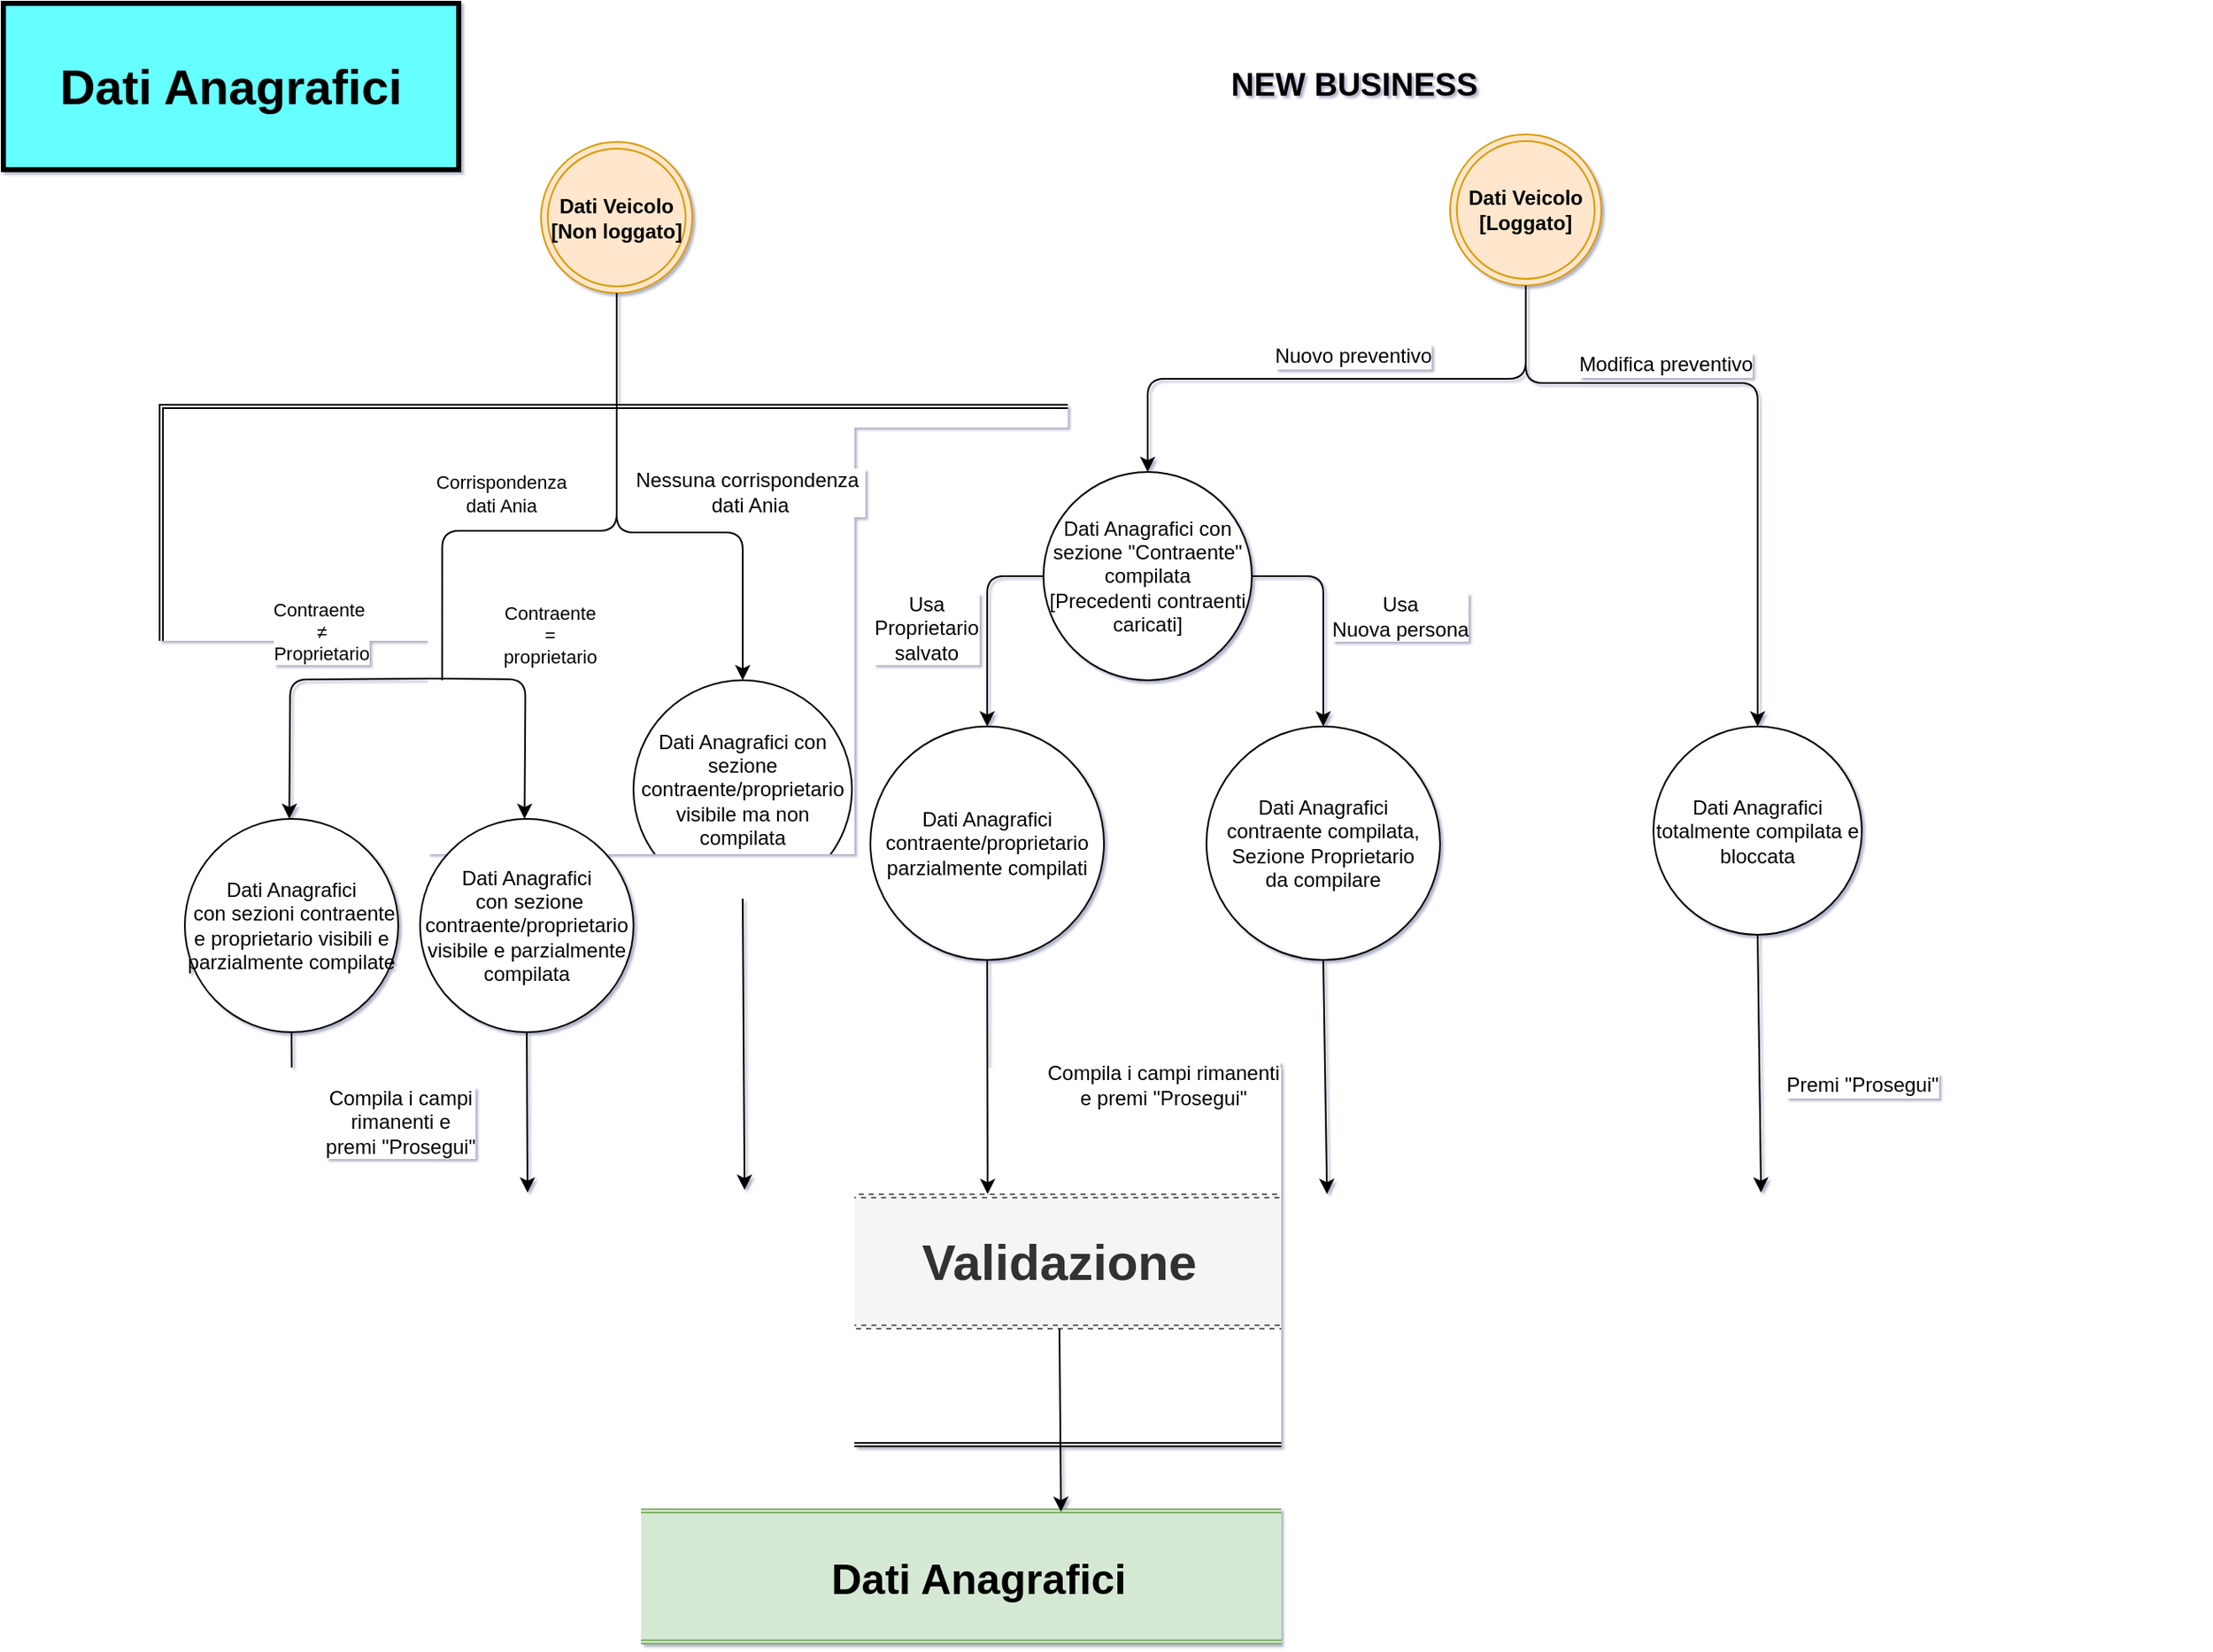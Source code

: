 <mxfile version="10.7.0" type="github"><diagram id="JJi0atK4ak9QtX_G3xx3" name="Page-1"><mxGraphModel dx="2568" dy="584" grid="0" gridSize="10" guides="1" tooltips="1" connect="1" arrows="1" fold="1" page="1" pageScale="1" pageWidth="1654" pageHeight="1169" background="none" math="0" shadow="1"><root><mxCell id="0"/><mxCell id="1" parent="0"/><mxCell id="fJAn6QZTrk5kd5fj208G-4" value="" style="shape=ext;double=1;rounded=0;whiteSpace=wrap;html=1;" parent="1" vertex="1"><mxGeometry x="-1520" y="254" width="1217" height="620" as="geometry"/></mxCell><mxCell id="fJAn6QZTrk5kd5fj208G-1" value="&lt;b&gt;Dati Veicolo&lt;br&gt;[Non loggato]&lt;/b&gt;&lt;br&gt;" style="ellipse;shape=doubleEllipse;whiteSpace=wrap;html=1;aspect=fixed;fillColor=#ffe6cc;strokeColor=#d79b00;" parent="1" vertex="1"><mxGeometry x="-1293" y="97.5" width="90" height="90" as="geometry"/></mxCell><mxCell id="cSpS1H4KltPHv6ZelQDa-8" value="&lt;b&gt;&lt;font style=&quot;font-size: 19px&quot;&gt;NEW BUSINESS&lt;/font&gt;&lt;/b&gt;" style="text;html=1;strokeColor=none;fillColor=none;align=center;verticalAlign=middle;whiteSpace=wrap;rounded=0;" parent="1" vertex="1"><mxGeometry x="-901.5" y="54" width="184" height="20" as="geometry"/></mxCell><mxCell id="cSpS1H4KltPHv6ZelQDa-27" value="&lt;b&gt;&lt;font style=&quot;font-size: 30px&quot;&gt;Validazione&lt;/font&gt;&lt;/b&gt;" style="shape=ext;double=1;rounded=1;whiteSpace=wrap;html=1;strokeColor=#666666;dashed=1;shadow=0;glass=0;comic=0;fillColor=#f5f5f5;fontColor=#333333;" parent="1" vertex="1"><mxGeometry x="-1470" y="724" width="971" height="80" as="geometry"/></mxCell><mxCell id="cSpS1H4KltPHv6ZelQDa-40" value="&lt;b&gt;&lt;font style=&quot;font-size: 25px&quot;&gt;Dati Anagrafici&lt;/font&gt;&lt;/b&gt;" style="shape=ext;double=1;rounded=1;whiteSpace=wrap;html=1;fillColor=#d5e8d4;strokeColor=#82b366;" parent="1" vertex="1"><mxGeometry x="-1270" y="911.5" width="475" height="80" as="geometry"/></mxCell><mxCell id="cSpS1H4KltPHv6ZelQDa-41" value="" style="endArrow=classic;html=1;entryX=0.603;entryY=0.019;entryDx=0;entryDy=0;exitX=0.5;exitY=1;exitDx=0;exitDy=0;entryPerimeter=0;" parent="1" source="cSpS1H4KltPHv6ZelQDa-27" target="cSpS1H4KltPHv6ZelQDa-40" edge="1"><mxGeometry width="50" height="50" relative="1" as="geometry"><mxPoint x="-827" y="804" as="sourcePoint"/><mxPoint x="-960" y="814" as="targetPoint"/></mxGeometry></mxCell><mxCell id="ZWPn5U4pZdqaBpn7iLRA-20" value="&lt;b&gt;&lt;font style=&quot;font-size: 29px&quot;&gt;Dati Anagrafici&lt;/font&gt;&lt;/b&gt;" style="text;html=1;strokeColor=#000000;fillColor=#66FFFF;align=center;verticalAlign=middle;whiteSpace=wrap;rounded=0;shadow=0;glass=0;comic=0;strokeWidth=3;" parent="1" vertex="1"><mxGeometry x="-1613" y="15" width="271" height="99" as="geometry"/></mxCell><mxCell id="suWdG9nHTzOsGbEotUfp-3" value="Corrispondenza &lt;br&gt;dati Ania" style="endArrow=none;html=1;exitX=0.5;exitY=1;exitDx=0;exitDy=0;entryX=0.5;entryY=0;entryDx=0;entryDy=0;edgeStyle=orthogonalEdgeStyle;endFill=0;" parent="1" source="fJAn6QZTrk5kd5fj208G-1" edge="1"><mxGeometry x="0.26" y="-22" width="50" height="50" relative="1" as="geometry"><mxPoint x="-1224" y="331" as="sourcePoint"/><mxPoint x="-1351.833" y="418" as="targetPoint"/><Array as="points"><mxPoint x="-1248" y="329"/><mxPoint x="-1352" y="329"/></Array><mxPoint as="offset"/></mxGeometry></mxCell><mxCell id="suWdG9nHTzOsGbEotUfp-5" value="Dati Anagrafici con sezione contraente/proprietario visibile ma non compilata" style="ellipse;whiteSpace=wrap;html=1;aspect=fixed;" parent="1" vertex="1"><mxGeometry x="-1238" y="418" width="130" height="130" as="geometry"/></mxCell><mxCell id="suWdG9nHTzOsGbEotUfp-6" value="" style="endArrow=classic;html=1;exitX=0.5;exitY=1;exitDx=0;exitDy=0;entryX=0.5;entryY=0;entryDx=0;entryDy=0;edgeStyle=orthogonalEdgeStyle;" parent="1" source="fJAn6QZTrk5kd5fj208G-1" target="suWdG9nHTzOsGbEotUfp-5" edge="1"><mxGeometry width="50" height="50" relative="1" as="geometry"><mxPoint x="-1103" y="230" as="sourcePoint"/><mxPoint x="-1053" y="180" as="targetPoint"/><Array as="points"><mxPoint x="-1248" y="330"/><mxPoint x="-1173" y="330"/></Array></mxGeometry></mxCell><mxCell id="suWdG9nHTzOsGbEotUfp-7" value="Nessuna corrispondenza&amp;nbsp;&lt;br&gt;dati Ania&lt;br&gt;" style="text;html=1;resizable=0;points=[];align=center;verticalAlign=middle;labelBackgroundColor=#ffffff;" parent="suWdG9nHTzOsGbEotUfp-6" vertex="1" connectable="0"><mxGeometry x="0.034" y="30" relative="1" as="geometry"><mxPoint x="63.5" y="5.5" as="offset"/></mxGeometry></mxCell><mxCell id="suWdG9nHTzOsGbEotUfp-8" value="" style="endArrow=classic;html=1;entryX=0.03;entryY=-0.033;entryDx=0;entryDy=0;entryPerimeter=0;exitX=0.5;exitY=1;exitDx=0;exitDy=0;" parent="1" source="suWdG9nHTzOsGbEotUfp-46" target="cSpS1H4KltPHv6ZelQDa-27" edge="1"><mxGeometry width="50" height="50" relative="1" as="geometry"><mxPoint x="-1352" y="674" as="sourcePoint"/><mxPoint x="-1243" y="447" as="targetPoint"/></mxGeometry></mxCell><mxCell id="suWdG9nHTzOsGbEotUfp-9" value="Compila i campi&lt;br&gt;rimanenti e &lt;br&gt;premi &quot;Prosegui&quot;" style="text;html=1;resizable=0;points=[];align=center;verticalAlign=middle;labelBackgroundColor=#ffffff;" parent="suWdG9nHTzOsGbEotUfp-8" vertex="1" connectable="0"><mxGeometry x="-0.073" y="-1" relative="1" as="geometry"><mxPoint x="64.5" y="10" as="offset"/></mxGeometry></mxCell><mxCell id="suWdG9nHTzOsGbEotUfp-10" value="" style="endArrow=classic;html=1;exitX=0.5;exitY=1;exitDx=0;exitDy=0;entryX=0.307;entryY=-0.033;entryDx=0;entryDy=0;entryPerimeter=0;" parent="1" source="suWdG9nHTzOsGbEotUfp-5" target="cSpS1H4KltPHv6ZelQDa-27" edge="1"><mxGeometry width="50" height="50" relative="1" as="geometry"><mxPoint x="-1126" y="576" as="sourcePoint"/><mxPoint x="-1158" y="644" as="targetPoint"/></mxGeometry></mxCell><mxCell id="suWdG9nHTzOsGbEotUfp-11" value="&lt;b&gt;Dati Veicolo&lt;br&gt;[Loggato]&lt;/b&gt;&lt;br&gt;" style="ellipse;shape=doubleEllipse;whiteSpace=wrap;html=1;aspect=fixed;fillColor=#ffe6cc;strokeColor=#d79b00;" parent="1" vertex="1"><mxGeometry x="-752" y="93" width="90" height="90" as="geometry"/></mxCell><mxCell id="suWdG9nHTzOsGbEotUfp-17" value="" style="endArrow=classic;html=1;exitX=0.5;exitY=1;exitDx=0;exitDy=0;entryX=0.456;entryY=-0.002;entryDx=0;entryDy=0;entryPerimeter=0;" parent="1" source="suWdG9nHTzOsGbEotUfp-21" target="cSpS1H4KltPHv6ZelQDa-27" edge="1"><mxGeometry width="50" height="50" relative="1" as="geometry"><mxPoint x="-1035" y="603" as="sourcePoint"/><mxPoint x="-1028" y="650" as="targetPoint"/></mxGeometry></mxCell><mxCell id="suWdG9nHTzOsGbEotUfp-18" value="Compila i campi rimanenti &lt;br&gt;e premi &quot;Prosegui&quot;" style="text;html=1;resizable=0;points=[];align=center;verticalAlign=middle;labelBackgroundColor=#ffffff;" parent="suWdG9nHTzOsGbEotUfp-17" vertex="1" connectable="0"><mxGeometry x="-0.073" y="-1" relative="1" as="geometry"><mxPoint x="105" y="10" as="offset"/></mxGeometry></mxCell><mxCell id="suWdG9nHTzOsGbEotUfp-19" value="" style="endArrow=classic;html=1;entryX=0.664;entryY=-0.002;entryDx=0;entryDy=0;entryPerimeter=0;exitX=0.5;exitY=1;exitDx=0;exitDy=0;" parent="1" source="suWdG9nHTzOsGbEotUfp-22" target="cSpS1H4KltPHv6ZelQDa-27" edge="1"><mxGeometry width="50" height="50" relative="1" as="geometry"><mxPoint x="-830" y="608" as="sourcePoint"/><mxPoint x="-829.714" y="717.214" as="targetPoint"/></mxGeometry></mxCell><mxCell id="suWdG9nHTzOsGbEotUfp-20" value="Dati Anagrafici con sezione &quot;Contraente&quot; compilata&lt;br&gt;[Precedenti contraenti caricati]&lt;br&gt;" style="ellipse;whiteSpace=wrap;html=1;aspect=fixed;" parent="1" vertex="1"><mxGeometry x="-994" y="294" width="124" height="124" as="geometry"/></mxCell><mxCell id="suWdG9nHTzOsGbEotUfp-21" value="Dati Anagrafici contraente/proprietario parzialmente compilati" style="ellipse;whiteSpace=wrap;html=1;aspect=fixed;" parent="1" vertex="1"><mxGeometry x="-1097" y="445.5" width="139" height="139" as="geometry"/></mxCell><mxCell id="suWdG9nHTzOsGbEotUfp-22" value="Dati Anagrafici contraente compilata,&lt;br&gt;Sezione Proprietario &lt;br&gt;da compilare&lt;br&gt;" style="ellipse;whiteSpace=wrap;html=1;aspect=fixed;" parent="1" vertex="1"><mxGeometry x="-897" y="445.5" width="139" height="139" as="geometry"/></mxCell><mxCell id="suWdG9nHTzOsGbEotUfp-23" value="" style="endArrow=classic;html=1;exitX=0;exitY=0.5;exitDx=0;exitDy=0;entryX=0.5;entryY=0;entryDx=0;entryDy=0;edgeStyle=orthogonalEdgeStyle;" parent="1" source="suWdG9nHTzOsGbEotUfp-20" target="suWdG9nHTzOsGbEotUfp-21" edge="1"><mxGeometry width="50" height="50" relative="1" as="geometry"><mxPoint x="-1050" y="399" as="sourcePoint"/><mxPoint x="-1000" y="349" as="targetPoint"/></mxGeometry></mxCell><mxCell id="suWdG9nHTzOsGbEotUfp-24" value="Usa&lt;br&gt;Proprietario&lt;br&gt;salvato&lt;br&gt;" style="text;html=1;resizable=0;points=[];align=center;verticalAlign=middle;labelBackgroundColor=#ffffff;" parent="suWdG9nHTzOsGbEotUfp-23" vertex="1" connectable="0"><mxGeometry x="-0.456" y="18" relative="1" as="geometry"><mxPoint x="-55" y="30.5" as="offset"/></mxGeometry></mxCell><mxCell id="suWdG9nHTzOsGbEotUfp-25" value="" style="endArrow=classic;html=1;exitX=1;exitY=0.5;exitDx=0;exitDy=0;entryX=0.5;entryY=0;entryDx=0;entryDy=0;edgeStyle=orthogonalEdgeStyle;" parent="1" source="suWdG9nHTzOsGbEotUfp-20" target="suWdG9nHTzOsGbEotUfp-22" edge="1"><mxGeometry width="50" height="50" relative="1" as="geometry"><mxPoint x="-830" y="369" as="sourcePoint"/><mxPoint x="-780" y="319" as="targetPoint"/></mxGeometry></mxCell><mxCell id="suWdG9nHTzOsGbEotUfp-26" value="Usa&lt;br&gt;Nuova persona" style="text;html=1;resizable=0;points=[];align=center;verticalAlign=middle;labelBackgroundColor=#ffffff;" parent="suWdG9nHTzOsGbEotUfp-25" vertex="1" connectable="0"><mxGeometry x="-0.354" y="-24" relative="1" as="geometry"><mxPoint x="69" y="24" as="offset"/></mxGeometry></mxCell><mxCell id="suWdG9nHTzOsGbEotUfp-28" value="" style="endArrow=classic;html=1;exitX=0.5;exitY=1;exitDx=0;exitDy=0;entryX=0.5;entryY=0;entryDx=0;entryDy=0;edgeStyle=orthogonalEdgeStyle;" parent="1" source="suWdG9nHTzOsGbEotUfp-11" target="suWdG9nHTzOsGbEotUfp-20" edge="1"><mxGeometry width="50" height="50" relative="1" as="geometry"><mxPoint x="-875" y="136" as="sourcePoint"/><mxPoint x="-825" y="86" as="targetPoint"/></mxGeometry></mxCell><mxCell id="suWdG9nHTzOsGbEotUfp-30" value="Nuovo preventivo" style="text;html=1;resizable=0;points=[];align=center;verticalAlign=middle;labelBackgroundColor=#ffffff;" parent="suWdG9nHTzOsGbEotUfp-28" vertex="1" connectable="0"><mxGeometry x="-0.275" relative="1" as="geometry"><mxPoint x="-37" y="-14" as="offset"/></mxGeometry></mxCell><mxCell id="suWdG9nHTzOsGbEotUfp-31" value="" style="endArrow=classic;html=1;exitX=0.5;exitY=1;exitDx=0;exitDy=0;entryX=0.93;entryY=-0.013;entryDx=0;entryDy=0;entryPerimeter=0;" parent="1" source="suWdG9nHTzOsGbEotUfp-34" target="cSpS1H4KltPHv6ZelQDa-27" edge="1"><mxGeometry width="50" height="50" relative="1" as="geometry"><mxPoint x="-664.333" y="579.667" as="sourcePoint"/><mxPoint x="-565" y="703" as="targetPoint"/></mxGeometry></mxCell><mxCell id="suWdG9nHTzOsGbEotUfp-32" value="Premi &quot;Prosegui&quot;" style="text;html=1;resizable=0;points=[];align=center;verticalAlign=middle;labelBackgroundColor=#ffffff;" parent="suWdG9nHTzOsGbEotUfp-31" vertex="1" connectable="0"><mxGeometry x="-0.073" y="-1" relative="1" as="geometry"><mxPoint x="61.5" y="18.5" as="offset"/></mxGeometry></mxCell><mxCell id="suWdG9nHTzOsGbEotUfp-34" value="Dati Anagrafici totalmente compilata e bloccata&lt;br&gt;" style="ellipse;whiteSpace=wrap;html=1;aspect=fixed;" parent="1" vertex="1"><mxGeometry x="-631" y="445.5" width="124" height="124" as="geometry"/></mxCell><mxCell id="suWdG9nHTzOsGbEotUfp-41" value="" style="endArrow=classic;html=1;exitX=0.5;exitY=1;exitDx=0;exitDy=0;entryX=0.5;entryY=0;entryDx=0;entryDy=0;edgeStyle=orthogonalEdgeStyle;" parent="1" source="suWdG9nHTzOsGbEotUfp-11" target="suWdG9nHTzOsGbEotUfp-34" edge="1"><mxGeometry width="50" height="50" relative="1" as="geometry"><mxPoint x="-626" y="228" as="sourcePoint"/><mxPoint x="-576" y="178" as="targetPoint"/><Array as="points"><mxPoint x="-707" y="241"/><mxPoint x="-569" y="241"/></Array></mxGeometry></mxCell><mxCell id="suWdG9nHTzOsGbEotUfp-42" value="Modifica preventivo" style="text;html=1;resizable=0;points=[];align=center;verticalAlign=middle;labelBackgroundColor=#ffffff;" parent="suWdG9nHTzOsGbEotUfp-41" vertex="1" connectable="0"><mxGeometry x="0.096" y="3" relative="1" as="geometry"><mxPoint x="-58.5" y="-35" as="offset"/></mxGeometry></mxCell><mxCell id="suWdG9nHTzOsGbEotUfp-43" value="Contraente&lt;br&gt;=&lt;br&gt;proprietario" style="endArrow=classic;html=1;entryX=0.5;entryY=0;entryDx=0;entryDy=0;edgeStyle=orthogonalEdgeStyle;" parent="1" edge="1"><mxGeometry x="-0.256" y="30" width="50" height="50" relative="1" as="geometry"><mxPoint x="-1352" y="417" as="sourcePoint"/><mxPoint x="-1302.833" y="500.5" as="targetPoint"/><mxPoint x="-16" y="-26" as="offset"/></mxGeometry></mxCell><mxCell id="suWdG9nHTzOsGbEotUfp-44" value="Dati Anagrafici&lt;br&gt;&amp;nbsp;con sezione contraente/proprietario visibile e parzialmente compilata" style="ellipse;whiteSpace=wrap;html=1;aspect=fixed;" parent="1" vertex="1"><mxGeometry x="-1365" y="500.5" width="127" height="127" as="geometry"/></mxCell><mxCell id="suWdG9nHTzOsGbEotUfp-45" value="Contraente&amp;nbsp;&lt;br&gt;&lt;span&gt;≠ &lt;br&gt;Proprietario&lt;/span&gt;" style="endArrow=classic;html=1;entryX=0.5;entryY=0;entryDx=0;entryDy=0;edgeStyle=orthogonalEdgeStyle;" parent="1" edge="1"><mxGeometry x="-0.166" y="-28" width="50" height="50" relative="1" as="geometry"><mxPoint x="-1351" y="417" as="sourcePoint"/><mxPoint x="-1442.833" y="500.5" as="targetPoint"/><mxPoint as="offset"/></mxGeometry></mxCell><mxCell id="suWdG9nHTzOsGbEotUfp-46" value="Dati Anagrafici&lt;br&gt;&amp;nbsp;con sezioni contraente e proprietario visibili e parzialmente compilate" style="ellipse;whiteSpace=wrap;html=1;aspect=fixed;" parent="1" vertex="1"><mxGeometry x="-1505" y="500.5" width="127" height="127" as="geometry"/></mxCell><mxCell id="suWdG9nHTzOsGbEotUfp-47" value="" style="endArrow=classic;html=1;exitX=0.5;exitY=1;exitDx=0;exitDy=0;entryX=0.174;entryY=-0.013;entryDx=0;entryDy=0;entryPerimeter=0;" parent="1" source="suWdG9nHTzOsGbEotUfp-44" target="cSpS1H4KltPHv6ZelQDa-27" edge="1"><mxGeometry width="50" height="50" relative="1" as="geometry"><mxPoint x="-1281" y="699" as="sourcePoint"/><mxPoint x="-1231" y="649" as="targetPoint"/></mxGeometry></mxCell></root></mxGraphModel></diagram></mxfile>